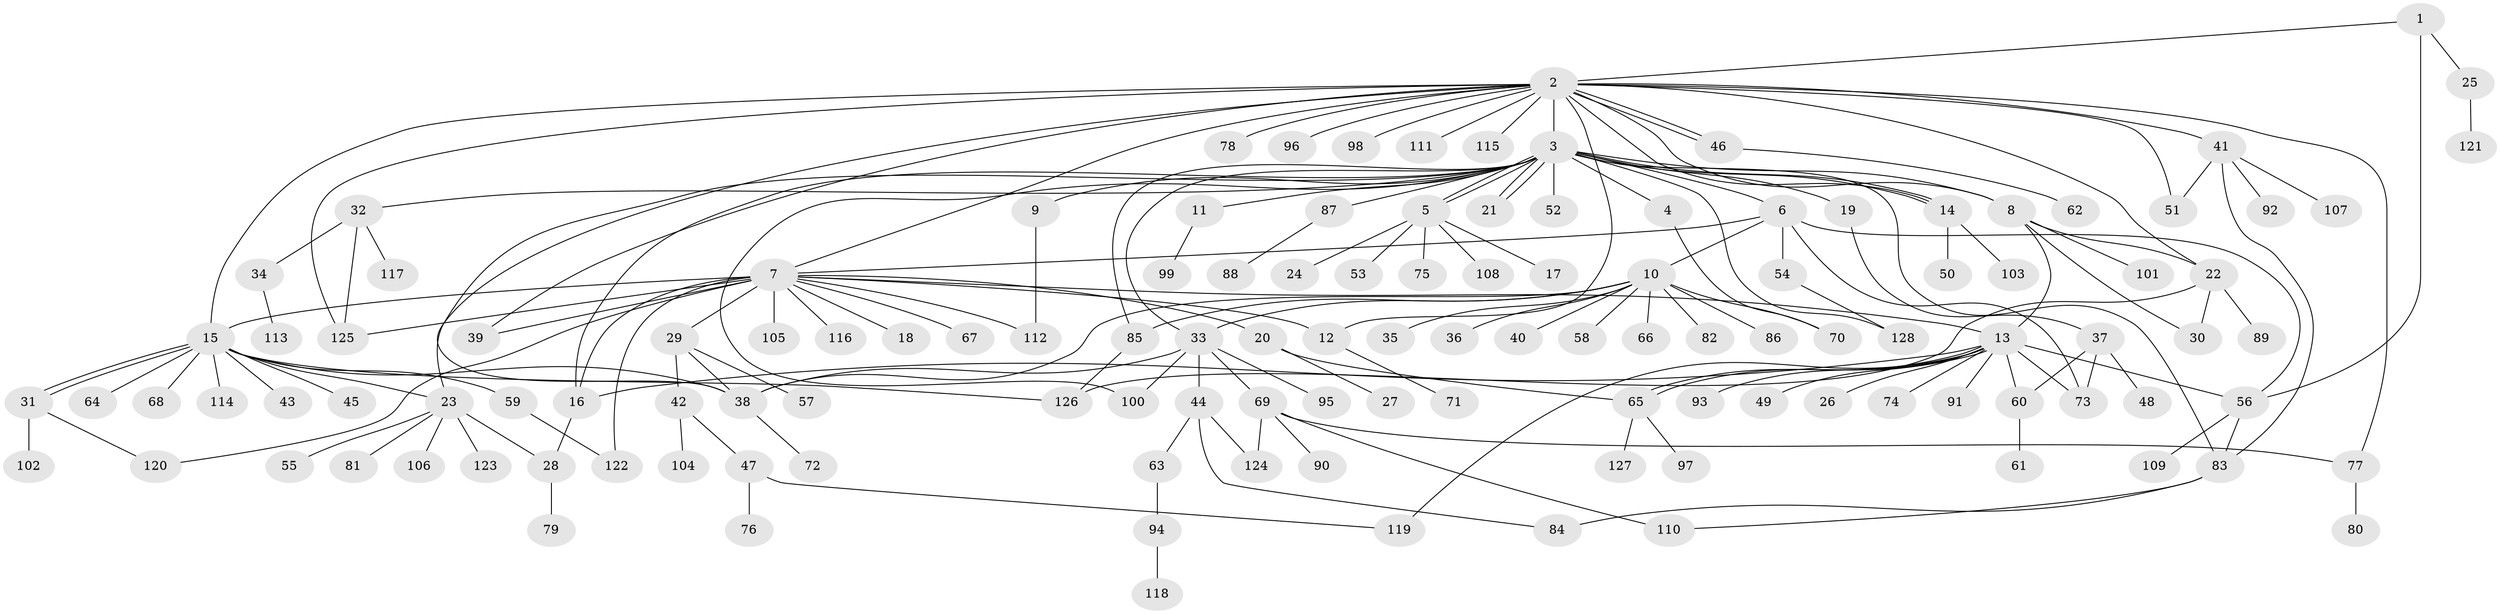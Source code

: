// Generated by graph-tools (version 1.1) at 2025/48/03/09/25 04:48:38]
// undirected, 128 vertices, 176 edges
graph export_dot {
graph [start="1"]
  node [color=gray90,style=filled];
  1;
  2;
  3;
  4;
  5;
  6;
  7;
  8;
  9;
  10;
  11;
  12;
  13;
  14;
  15;
  16;
  17;
  18;
  19;
  20;
  21;
  22;
  23;
  24;
  25;
  26;
  27;
  28;
  29;
  30;
  31;
  32;
  33;
  34;
  35;
  36;
  37;
  38;
  39;
  40;
  41;
  42;
  43;
  44;
  45;
  46;
  47;
  48;
  49;
  50;
  51;
  52;
  53;
  54;
  55;
  56;
  57;
  58;
  59;
  60;
  61;
  62;
  63;
  64;
  65;
  66;
  67;
  68;
  69;
  70;
  71;
  72;
  73;
  74;
  75;
  76;
  77;
  78;
  79;
  80;
  81;
  82;
  83;
  84;
  85;
  86;
  87;
  88;
  89;
  90;
  91;
  92;
  93;
  94;
  95;
  96;
  97;
  98;
  99;
  100;
  101;
  102;
  103;
  104;
  105;
  106;
  107;
  108;
  109;
  110;
  111;
  112;
  113;
  114;
  115;
  116;
  117;
  118;
  119;
  120;
  121;
  122;
  123;
  124;
  125;
  126;
  127;
  128;
  1 -- 2;
  1 -- 25;
  1 -- 56;
  2 -- 3;
  2 -- 7;
  2 -- 8;
  2 -- 12;
  2 -- 14;
  2 -- 15;
  2 -- 22;
  2 -- 38;
  2 -- 39;
  2 -- 41;
  2 -- 46;
  2 -- 46;
  2 -- 51;
  2 -- 77;
  2 -- 78;
  2 -- 96;
  2 -- 98;
  2 -- 111;
  2 -- 115;
  2 -- 125;
  3 -- 4;
  3 -- 5;
  3 -- 5;
  3 -- 6;
  3 -- 8;
  3 -- 9;
  3 -- 11;
  3 -- 14;
  3 -- 14;
  3 -- 16;
  3 -- 19;
  3 -- 21;
  3 -- 21;
  3 -- 23;
  3 -- 32;
  3 -- 33;
  3 -- 52;
  3 -- 83;
  3 -- 85;
  3 -- 87;
  3 -- 100;
  3 -- 128;
  4 -- 70;
  5 -- 17;
  5 -- 24;
  5 -- 53;
  5 -- 75;
  5 -- 108;
  6 -- 7;
  6 -- 10;
  6 -- 54;
  6 -- 56;
  6 -- 73;
  7 -- 12;
  7 -- 13;
  7 -- 15;
  7 -- 16;
  7 -- 18;
  7 -- 20;
  7 -- 29;
  7 -- 39;
  7 -- 67;
  7 -- 105;
  7 -- 112;
  7 -- 116;
  7 -- 120;
  7 -- 122;
  7 -- 125;
  8 -- 13;
  8 -- 22;
  8 -- 30;
  8 -- 101;
  9 -- 112;
  10 -- 33;
  10 -- 35;
  10 -- 36;
  10 -- 38;
  10 -- 40;
  10 -- 58;
  10 -- 66;
  10 -- 70;
  10 -- 82;
  10 -- 85;
  10 -- 86;
  11 -- 99;
  12 -- 71;
  13 -- 16;
  13 -- 26;
  13 -- 49;
  13 -- 56;
  13 -- 60;
  13 -- 65;
  13 -- 65;
  13 -- 73;
  13 -- 74;
  13 -- 91;
  13 -- 93;
  13 -- 119;
  14 -- 50;
  14 -- 103;
  15 -- 23;
  15 -- 31;
  15 -- 31;
  15 -- 38;
  15 -- 43;
  15 -- 45;
  15 -- 59;
  15 -- 64;
  15 -- 68;
  15 -- 114;
  15 -- 126;
  16 -- 28;
  19 -- 37;
  20 -- 27;
  20 -- 65;
  22 -- 30;
  22 -- 89;
  22 -- 126;
  23 -- 28;
  23 -- 55;
  23 -- 81;
  23 -- 106;
  23 -- 123;
  25 -- 121;
  28 -- 79;
  29 -- 38;
  29 -- 42;
  29 -- 57;
  31 -- 102;
  31 -- 120;
  32 -- 34;
  32 -- 117;
  32 -- 125;
  33 -- 38;
  33 -- 44;
  33 -- 69;
  33 -- 95;
  33 -- 100;
  34 -- 113;
  37 -- 48;
  37 -- 60;
  37 -- 73;
  38 -- 72;
  41 -- 51;
  41 -- 83;
  41 -- 92;
  41 -- 107;
  42 -- 47;
  42 -- 104;
  44 -- 63;
  44 -- 84;
  44 -- 124;
  46 -- 62;
  47 -- 76;
  47 -- 119;
  54 -- 128;
  56 -- 83;
  56 -- 109;
  59 -- 122;
  60 -- 61;
  63 -- 94;
  65 -- 97;
  65 -- 127;
  69 -- 77;
  69 -- 90;
  69 -- 110;
  69 -- 124;
  77 -- 80;
  83 -- 84;
  83 -- 110;
  85 -- 126;
  87 -- 88;
  94 -- 118;
}
